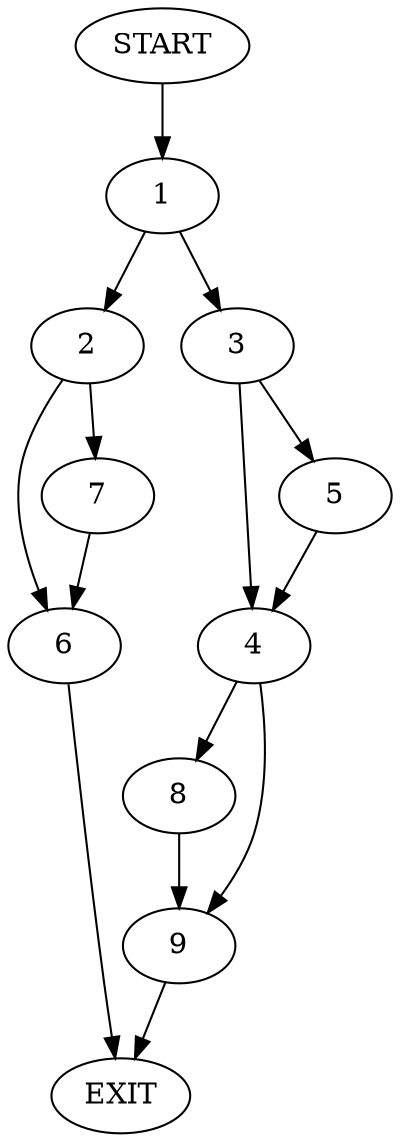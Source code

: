 digraph {
0 [label="START"]
10 [label="EXIT"]
0 -> 1
1 -> 2
1 -> 3
3 -> 4
3 -> 5
2 -> 6
2 -> 7
7 -> 6
6 -> 10
5 -> 4
4 -> 8
4 -> 9
8 -> 9
9 -> 10
}

